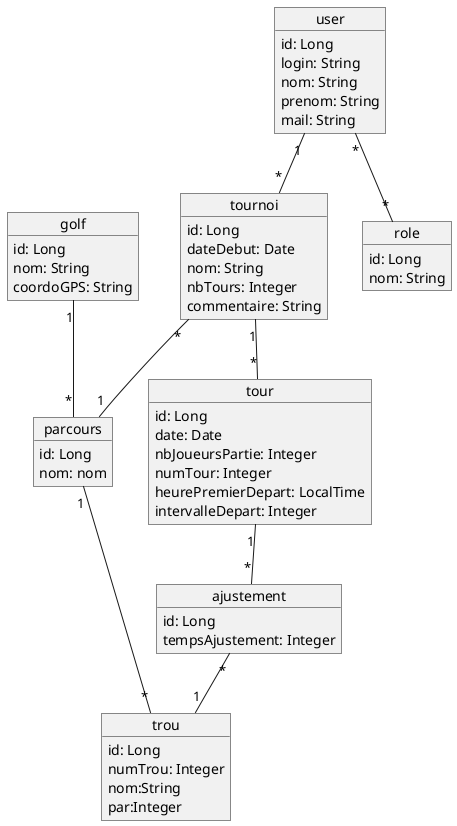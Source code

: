 @startuml
'http://plantuml.com/class-diagram
object golf{
id: Long
nom: String
coordoGPS: String
}


object parcours{
id: Long
nom: nom
}

object trou {
id: Long
numTrou: Integer
nom:String
par:Integer
}

object tournoi{
id: Long
dateDebut: Date
nom: String
nbTours: Integer
commentaire: String
}

object tour {
id: Long
date: Date
nbJoueursPartie: Integer
numTour: Integer
heurePremierDepart: LocalTime
intervalleDepart: Integer
}

object ajustement{
id: Long
tempsAjustement: Integer
}

object user{
id: Long
login: String
nom: String
prenom: String
mail: String
}

object role{
id: Long
nom: String
}

golf "1" -- "*" parcours
parcours"1" -- "*" trou
tournoi "*" --"1" parcours
tournoi "1"--"*" tour
tour "1" -- "*" ajustement
ajustement "*" -- "1" trou
user "*" -- "*" role
user "1" -- "*" tournoi


@enduml